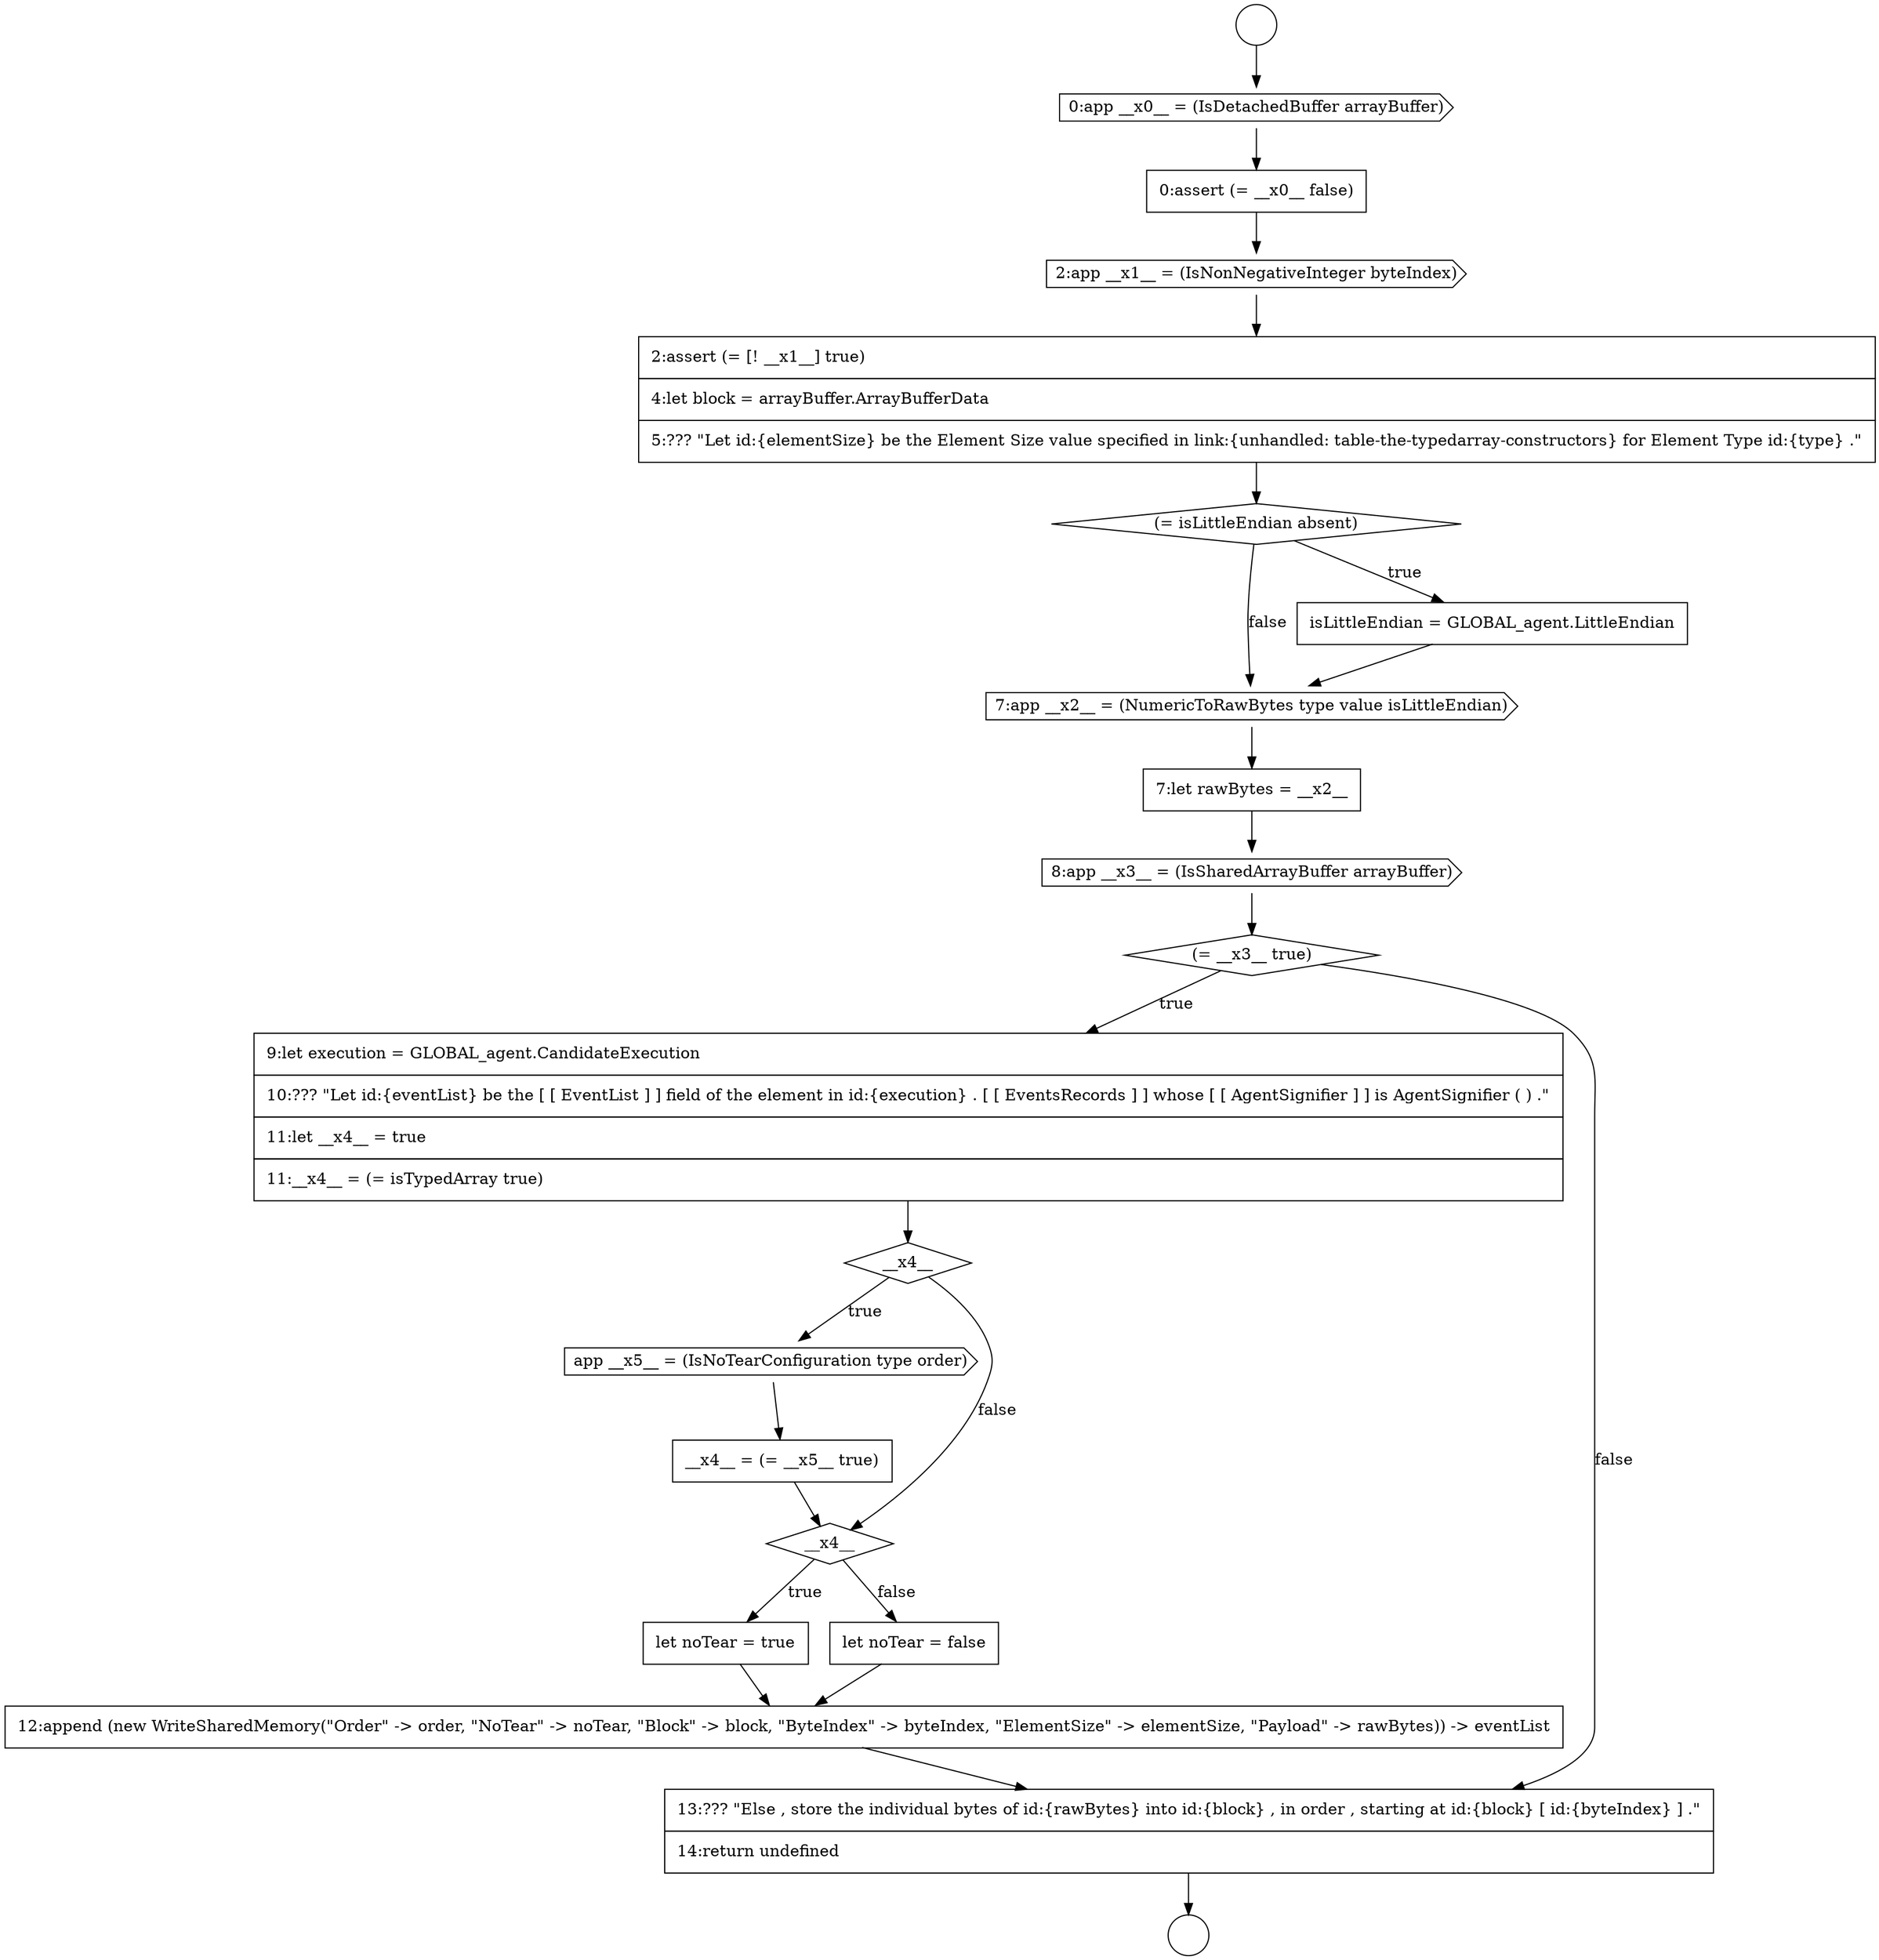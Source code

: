digraph {
  node17021 [shape=none, margin=0, label=<<font color="black">
    <table border="0" cellborder="1" cellspacing="0" cellpadding="10">
      <tr><td align="left">9:let execution = GLOBAL_agent.CandidateExecution</td></tr>
      <tr><td align="left">10:??? &quot;Let id:{eventList} be the [ [ EventList ] ] field of the element in id:{execution} . [ [ EventsRecords ] ] whose [ [ AgentSignifier ] ] is AgentSignifier ( ) .&quot;</td></tr>
      <tr><td align="left">11:let __x4__ = true</td></tr>
      <tr><td align="left">11:__x4__ = (= isTypedArray true)</td></tr>
    </table>
  </font>> color="black" fillcolor="white" style=filled]
  node17026 [shape=none, margin=0, label=<<font color="black">
    <table border="0" cellborder="1" cellspacing="0" cellpadding="10">
      <tr><td align="left">let noTear = true</td></tr>
    </table>
  </font>> color="black" fillcolor="white" style=filled]
  node17017 [shape=cds, label=<<font color="black">7:app __x2__ = (NumericToRawBytes type value isLittleEndian)</font>> color="black" fillcolor="white" style=filled]
  node17010 [shape=circle label=" " color="black" fillcolor="white" style=filled]
  node17022 [shape=diamond, label=<<font color="black">__x4__</font>> color="black" fillcolor="white" style=filled]
  node17029 [shape=none, margin=0, label=<<font color="black">
    <table border="0" cellborder="1" cellspacing="0" cellpadding="10">
      <tr><td align="left">13:??? &quot;Else , store the individual bytes of id:{rawBytes} into id:{block} , in order , starting at id:{block} [ id:{byteIndex} ] .&quot;</td></tr>
      <tr><td align="left">14:return undefined</td></tr>
    </table>
  </font>> color="black" fillcolor="white" style=filled]
  node17018 [shape=none, margin=0, label=<<font color="black">
    <table border="0" cellborder="1" cellspacing="0" cellpadding="10">
      <tr><td align="left">7:let rawBytes = __x2__</td></tr>
    </table>
  </font>> color="black" fillcolor="white" style=filled]
  node17019 [shape=cds, label=<<font color="black">8:app __x3__ = (IsSharedArrayBuffer arrayBuffer)</font>> color="black" fillcolor="white" style=filled]
  node17023 [shape=cds, label=<<font color="black">app __x5__ = (IsNoTearConfiguration type order)</font>> color="black" fillcolor="white" style=filled]
  node17020 [shape=diamond, label=<<font color="black">(= __x3__ true)</font>> color="black" fillcolor="white" style=filled]
  node17015 [shape=diamond, label=<<font color="black">(= isLittleEndian absent)</font>> color="black" fillcolor="white" style=filled]
  node17024 [shape=none, margin=0, label=<<font color="black">
    <table border="0" cellborder="1" cellspacing="0" cellpadding="10">
      <tr><td align="left">__x4__ = (= __x5__ true)</td></tr>
    </table>
  </font>> color="black" fillcolor="white" style=filled]
  node17014 [shape=none, margin=0, label=<<font color="black">
    <table border="0" cellborder="1" cellspacing="0" cellpadding="10">
      <tr><td align="left">2:assert (= [! __x1__] true)</td></tr>
      <tr><td align="left">4:let block = arrayBuffer.ArrayBufferData</td></tr>
      <tr><td align="left">5:??? &quot;Let id:{elementSize} be the Element Size value specified in link:{unhandled: table-the-typedarray-constructors} for Element Type id:{type} .&quot;</td></tr>
    </table>
  </font>> color="black" fillcolor="white" style=filled]
  node17011 [shape=cds, label=<<font color="black">0:app __x0__ = (IsDetachedBuffer arrayBuffer)</font>> color="black" fillcolor="white" style=filled]
  node17016 [shape=none, margin=0, label=<<font color="black">
    <table border="0" cellborder="1" cellspacing="0" cellpadding="10">
      <tr><td align="left">isLittleEndian = GLOBAL_agent.LittleEndian</td></tr>
    </table>
  </font>> color="black" fillcolor="white" style=filled]
  node17028 [shape=none, margin=0, label=<<font color="black">
    <table border="0" cellborder="1" cellspacing="0" cellpadding="10">
      <tr><td align="left">12:append (new WriteSharedMemory(&quot;Order&quot; -&gt; order, &quot;NoTear&quot; -&gt; noTear, &quot;Block&quot; -&gt; block, &quot;ByteIndex&quot; -&gt; byteIndex, &quot;ElementSize&quot; -&gt; elementSize, &quot;Payload&quot; -&gt; rawBytes)) -&gt; eventList</td></tr>
    </table>
  </font>> color="black" fillcolor="white" style=filled]
  node17009 [shape=circle label=" " color="black" fillcolor="white" style=filled]
  node17012 [shape=none, margin=0, label=<<font color="black">
    <table border="0" cellborder="1" cellspacing="0" cellpadding="10">
      <tr><td align="left">0:assert (= __x0__ false)</td></tr>
    </table>
  </font>> color="black" fillcolor="white" style=filled]
  node17013 [shape=cds, label=<<font color="black">2:app __x1__ = (IsNonNegativeInteger byteIndex)</font>> color="black" fillcolor="white" style=filled]
  node17025 [shape=diamond, label=<<font color="black">__x4__</font>> color="black" fillcolor="white" style=filled]
  node17027 [shape=none, margin=0, label=<<font color="black">
    <table border="0" cellborder="1" cellspacing="0" cellpadding="10">
      <tr><td align="left">let noTear = false</td></tr>
    </table>
  </font>> color="black" fillcolor="white" style=filled]
  node17012 -> node17013 [ color="black"]
  node17014 -> node17015 [ color="black"]
  node17027 -> node17028 [ color="black"]
  node17011 -> node17012 [ color="black"]
  node17015 -> node17016 [label=<<font color="black">true</font>> color="black"]
  node17015 -> node17017 [label=<<font color="black">false</font>> color="black"]
  node17009 -> node17011 [ color="black"]
  node17023 -> node17024 [ color="black"]
  node17029 -> node17010 [ color="black"]
  node17019 -> node17020 [ color="black"]
  node17028 -> node17029 [ color="black"]
  node17017 -> node17018 [ color="black"]
  node17022 -> node17023 [label=<<font color="black">true</font>> color="black"]
  node17022 -> node17025 [label=<<font color="black">false</font>> color="black"]
  node17020 -> node17021 [label=<<font color="black">true</font>> color="black"]
  node17020 -> node17029 [label=<<font color="black">false</font>> color="black"]
  node17013 -> node17014 [ color="black"]
  node17026 -> node17028 [ color="black"]
  node17025 -> node17026 [label=<<font color="black">true</font>> color="black"]
  node17025 -> node17027 [label=<<font color="black">false</font>> color="black"]
  node17021 -> node17022 [ color="black"]
  node17018 -> node17019 [ color="black"]
  node17024 -> node17025 [ color="black"]
  node17016 -> node17017 [ color="black"]
}
